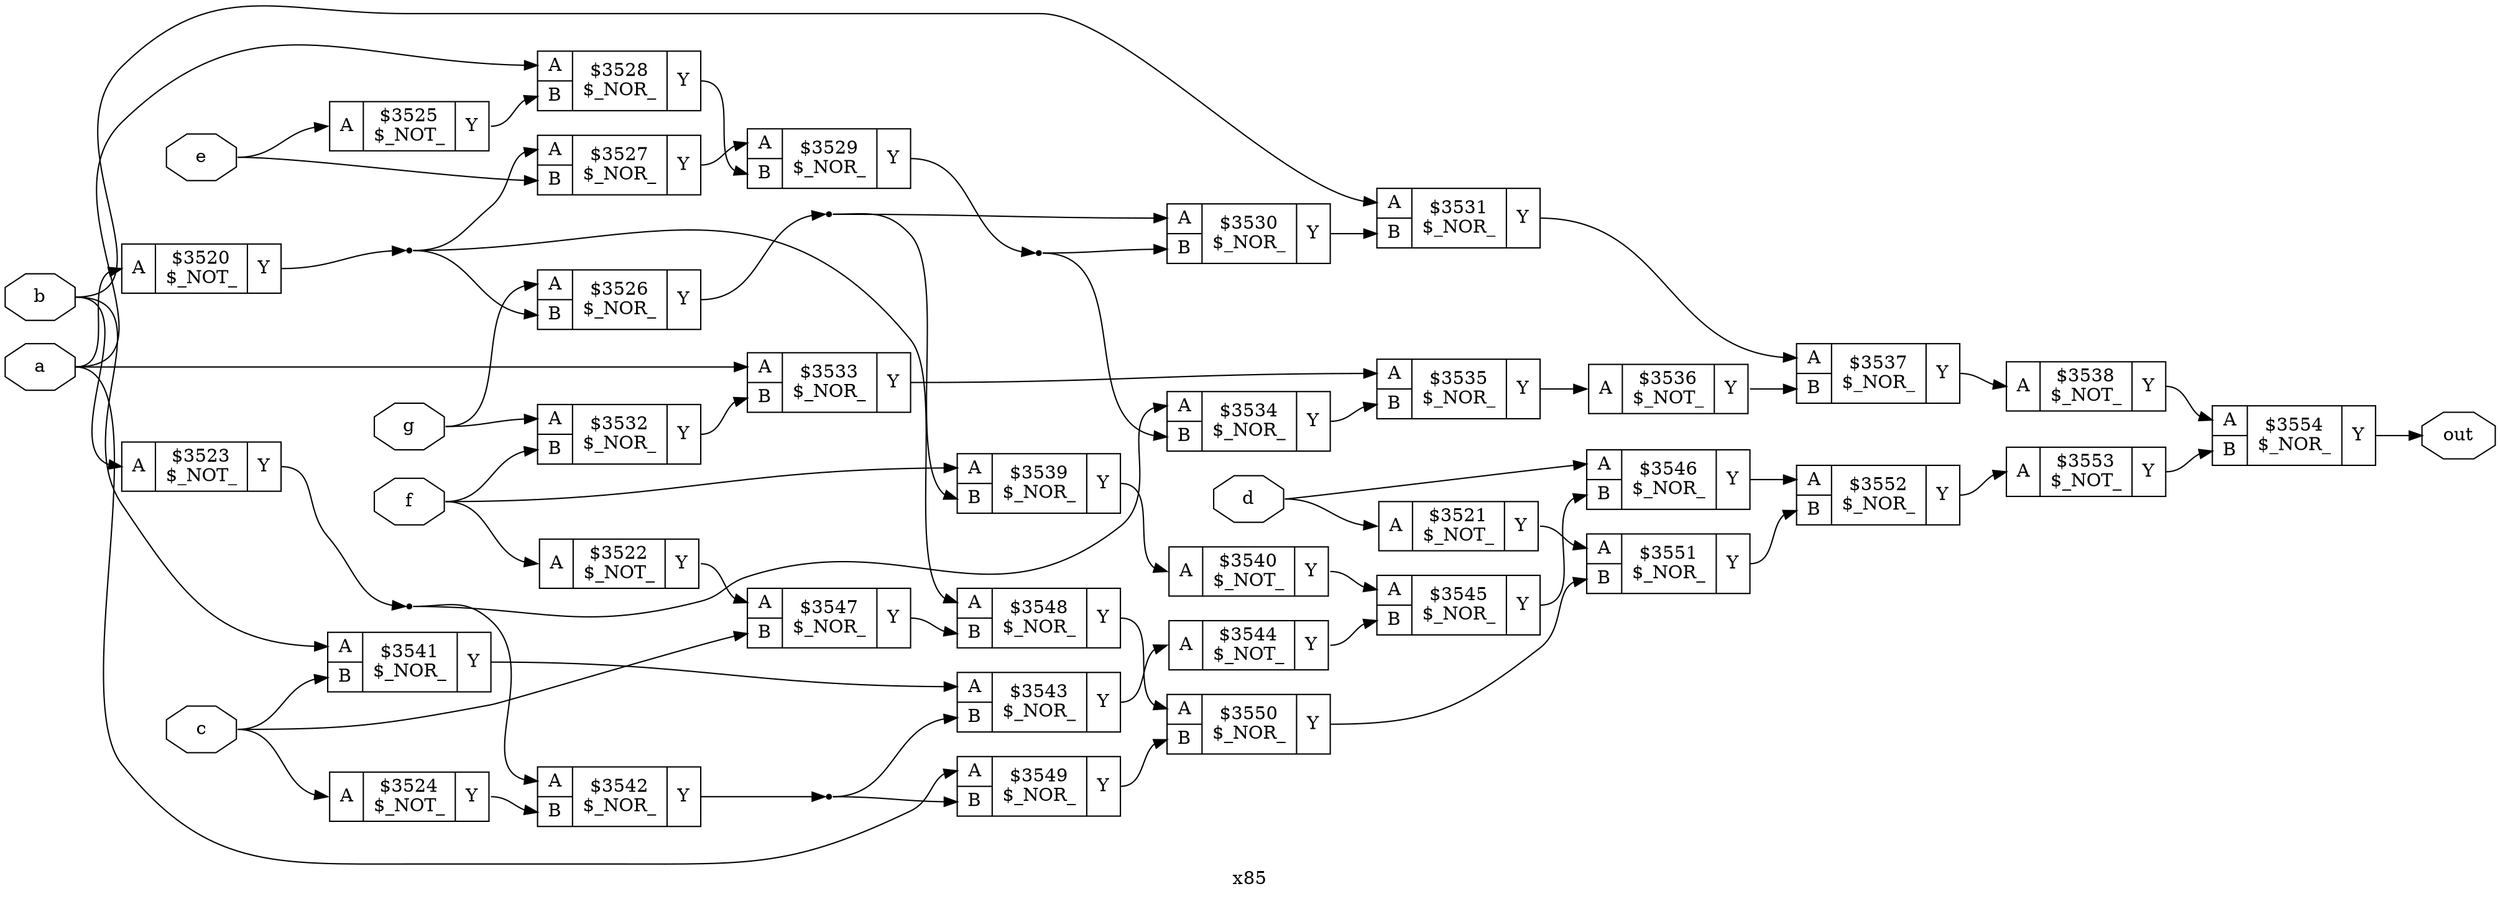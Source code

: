 digraph "x85" {
label="x85";
rankdir="LR";
remincross=true;
n35 [ shape=octagon, label="a", color="black", fontcolor="black" ];
n36 [ shape=octagon, label="b", color="black", fontcolor="black" ];
n37 [ shape=octagon, label="c", color="black", fontcolor="black" ];
n38 [ shape=octagon, label="d", color="black", fontcolor="black" ];
n39 [ shape=octagon, label="e", color="black", fontcolor="black" ];
n40 [ shape=octagon, label="f", color="black", fontcolor="black" ];
n41 [ shape=octagon, label="g", color="black", fontcolor="black" ];
n42 [ shape=octagon, label="out", color="black", fontcolor="black" ];
c45 [ shape=record, label="{{<p43> A}|$3520\n$_NOT_|{<p44> Y}}" ];
c46 [ shape=record, label="{{<p43> A}|$3521\n$_NOT_|{<p44> Y}}" ];
c47 [ shape=record, label="{{<p43> A}|$3522\n$_NOT_|{<p44> Y}}" ];
c48 [ shape=record, label="{{<p43> A}|$3523\n$_NOT_|{<p44> Y}}" ];
c49 [ shape=record, label="{{<p43> A}|$3524\n$_NOT_|{<p44> Y}}" ];
c50 [ shape=record, label="{{<p43> A}|$3525\n$_NOT_|{<p44> Y}}" ];
c52 [ shape=record, label="{{<p43> A|<p51> B}|$3526\n$_NOR_|{<p44> Y}}" ];
c53 [ shape=record, label="{{<p43> A|<p51> B}|$3527\n$_NOR_|{<p44> Y}}" ];
c54 [ shape=record, label="{{<p43> A|<p51> B}|$3528\n$_NOR_|{<p44> Y}}" ];
c55 [ shape=record, label="{{<p43> A|<p51> B}|$3529\n$_NOR_|{<p44> Y}}" ];
c56 [ shape=record, label="{{<p43> A|<p51> B}|$3530\n$_NOR_|{<p44> Y}}" ];
c57 [ shape=record, label="{{<p43> A|<p51> B}|$3531\n$_NOR_|{<p44> Y}}" ];
c58 [ shape=record, label="{{<p43> A|<p51> B}|$3532\n$_NOR_|{<p44> Y}}" ];
c59 [ shape=record, label="{{<p43> A|<p51> B}|$3533\n$_NOR_|{<p44> Y}}" ];
c60 [ shape=record, label="{{<p43> A|<p51> B}|$3534\n$_NOR_|{<p44> Y}}" ];
c61 [ shape=record, label="{{<p43> A|<p51> B}|$3535\n$_NOR_|{<p44> Y}}" ];
c62 [ shape=record, label="{{<p43> A}|$3536\n$_NOT_|{<p44> Y}}" ];
c63 [ shape=record, label="{{<p43> A|<p51> B}|$3537\n$_NOR_|{<p44> Y}}" ];
c64 [ shape=record, label="{{<p43> A}|$3538\n$_NOT_|{<p44> Y}}" ];
c65 [ shape=record, label="{{<p43> A|<p51> B}|$3539\n$_NOR_|{<p44> Y}}" ];
c66 [ shape=record, label="{{<p43> A}|$3540\n$_NOT_|{<p44> Y}}" ];
c67 [ shape=record, label="{{<p43> A|<p51> B}|$3541\n$_NOR_|{<p44> Y}}" ];
c68 [ shape=record, label="{{<p43> A|<p51> B}|$3542\n$_NOR_|{<p44> Y}}" ];
c69 [ shape=record, label="{{<p43> A|<p51> B}|$3543\n$_NOR_|{<p44> Y}}" ];
c70 [ shape=record, label="{{<p43> A}|$3544\n$_NOT_|{<p44> Y}}" ];
c71 [ shape=record, label="{{<p43> A|<p51> B}|$3545\n$_NOR_|{<p44> Y}}" ];
c72 [ shape=record, label="{{<p43> A|<p51> B}|$3546\n$_NOR_|{<p44> Y}}" ];
c73 [ shape=record, label="{{<p43> A|<p51> B}|$3547\n$_NOR_|{<p44> Y}}" ];
c74 [ shape=record, label="{{<p43> A|<p51> B}|$3548\n$_NOR_|{<p44> Y}}" ];
c75 [ shape=record, label="{{<p43> A|<p51> B}|$3549\n$_NOR_|{<p44> Y}}" ];
c76 [ shape=record, label="{{<p43> A|<p51> B}|$3550\n$_NOR_|{<p44> Y}}" ];
c77 [ shape=record, label="{{<p43> A|<p51> B}|$3551\n$_NOR_|{<p44> Y}}" ];
c78 [ shape=record, label="{{<p43> A|<p51> B}|$3552\n$_NOR_|{<p44> Y}}" ];
c79 [ shape=record, label="{{<p43> A}|$3553\n$_NOT_|{<p44> Y}}" ];
c80 [ shape=record, label="{{<p43> A|<p51> B}|$3554\n$_NOR_|{<p44> Y}}" ];
c46:p44:e -> c77:p43:w [color="black", label=""];
c56:p44:e -> c57:p51:w [color="black", label=""];
c57:p44:e -> c63:p43:w [color="black", label=""];
c58:p44:e -> c59:p51:w [color="black", label=""];
c59:p44:e -> c61:p43:w [color="black", label=""];
c60:p44:e -> c61:p51:w [color="black", label=""];
c61:p44:e -> c62:p43:w [color="black", label=""];
c62:p44:e -> c63:p51:w [color="black", label=""];
c63:p44:e -> c64:p43:w [color="black", label=""];
c64:p44:e -> c80:p43:w [color="black", label=""];
c65:p44:e -> c66:p43:w [color="black", label=""];
c47:p44:e -> c73:p43:w [color="black", label=""];
c66:p44:e -> c71:p43:w [color="black", label=""];
c67:p44:e -> c69:p43:w [color="black", label=""];
n22 [ shape=point ];
c68:p44:e -> n22:w [color="black", label=""];
n22:e -> c69:p51:w [color="black", label=""];
n22:e -> c75:p51:w [color="black", label=""];
c69:p44:e -> c70:p43:w [color="black", label=""];
c70:p44:e -> c71:p51:w [color="black", label=""];
c71:p44:e -> c72:p51:w [color="black", label=""];
c72:p44:e -> c78:p43:w [color="black", label=""];
c73:p44:e -> c74:p51:w [color="black", label=""];
c74:p44:e -> c76:p43:w [color="black", label=""];
c75:p44:e -> c76:p51:w [color="black", label=""];
n3 [ shape=point ];
c48:p44:e -> n3:w [color="black", label=""];
n3:e -> c60:p43:w [color="black", label=""];
n3:e -> c68:p43:w [color="black", label=""];
c76:p44:e -> c77:p51:w [color="black", label=""];
c77:p44:e -> c78:p51:w [color="black", label=""];
c78:p44:e -> c79:p43:w [color="black", label=""];
c79:p44:e -> c80:p51:w [color="black", label=""];
n34 [ shape=point ];
c45:p44:e -> n34:w [color="black", label=""];
n34:e -> c52:p51:w [color="black", label=""];
n34:e -> c53:p43:w [color="black", label=""];
n34:e -> c74:p43:w [color="black", label=""];
n35:e -> c45:p43:w [color="black", label=""];
n35:e -> c54:p43:w [color="black", label=""];
n35:e -> c59:p43:w [color="black", label=""];
n35:e -> c75:p43:w [color="black", label=""];
n36:e -> c48:p43:w [color="black", label=""];
n36:e -> c57:p43:w [color="black", label=""];
n36:e -> c67:p43:w [color="black", label=""];
n37:e -> c49:p43:w [color="black", label=""];
n37:e -> c67:p51:w [color="black", label=""];
n37:e -> c73:p51:w [color="black", label=""];
n38:e -> c46:p43:w [color="black", label=""];
n38:e -> c72:p43:w [color="black", label=""];
n39:e -> c50:p43:w [color="black", label=""];
n39:e -> c53:p51:w [color="black", label=""];
c49:p44:e -> c68:p51:w [color="black", label=""];
n40:e -> c47:p43:w [color="black", label=""];
n40:e -> c58:p51:w [color="black", label=""];
n40:e -> c65:p43:w [color="black", label=""];
n41:e -> c52:p43:w [color="black", label=""];
n41:e -> c58:p43:w [color="black", label=""];
c80:p44:e -> n42:w [color="black", label=""];
c50:p44:e -> c54:p51:w [color="black", label=""];
n6 [ shape=point ];
c52:p44:e -> n6:w [color="black", label=""];
n6:e -> c56:p43:w [color="black", label=""];
n6:e -> c65:p51:w [color="black", label=""];
c53:p44:e -> c55:p43:w [color="black", label=""];
c54:p44:e -> c55:p51:w [color="black", label=""];
n9 [ shape=point ];
c55:p44:e -> n9:w [color="black", label=""];
n9:e -> c56:p51:w [color="black", label=""];
n9:e -> c60:p51:w [color="black", label=""];
}
